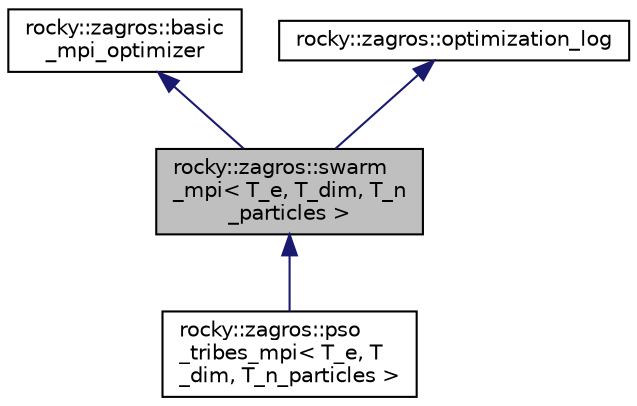 digraph "rocky::zagros::swarm_mpi&lt; T_e, T_dim, T_n_particles &gt;"
{
 // LATEX_PDF_SIZE
  edge [fontname="Helvetica",fontsize="10",labelfontname="Helvetica",labelfontsize="10"];
  node [fontname="Helvetica",fontsize="10",shape=record];
  Node1 [label="rocky::zagros::swarm\l_mpi\< T_e, T_dim, T_n\l_particles \>",height=0.2,width=0.4,color="black", fillcolor="grey75", style="filled", fontcolor="black",tooltip="base class for swarm optimizers Implementing required MPI communication routines"];
  Node2 -> Node1 [dir="back",color="midnightblue",fontsize="10",style="solid",fontname="Helvetica"];
  Node2 [label="rocky::zagros::basic\l_mpi_optimizer",height=0.2,width=0.4,color="black", fillcolor="white", style="filled",URL="$classrocky_1_1zagros_1_1basic__mpi__optimizer.html",tooltip="basic class for all mpi optimizers"];
  Node3 -> Node1 [dir="back",color="midnightblue",fontsize="10",style="solid",fontname="Helvetica"];
  Node3 [label="rocky::zagros::optimization_log",height=0.2,width=0.4,color="black", fillcolor="white", style="filled",URL="$classrocky_1_1zagros_1_1optimization__log.html",tooltip="logging interface"];
  Node1 -> Node4 [dir="back",color="midnightblue",fontsize="10",style="solid",fontname="Helvetica"];
  Node4 [label="rocky::zagros::pso\l_tribes_mpi\< T_e, T\l_dim, T_n_particles \>",height=0.2,width=0.4,color="black", fillcolor="white", style="filled",URL="$classrocky_1_1zagros_1_1pso__tribes__mpi.html",tooltip="Particle Swarm MPI Implementation Implementation of TribePSO Reference : Chen, K.,..."];
}
